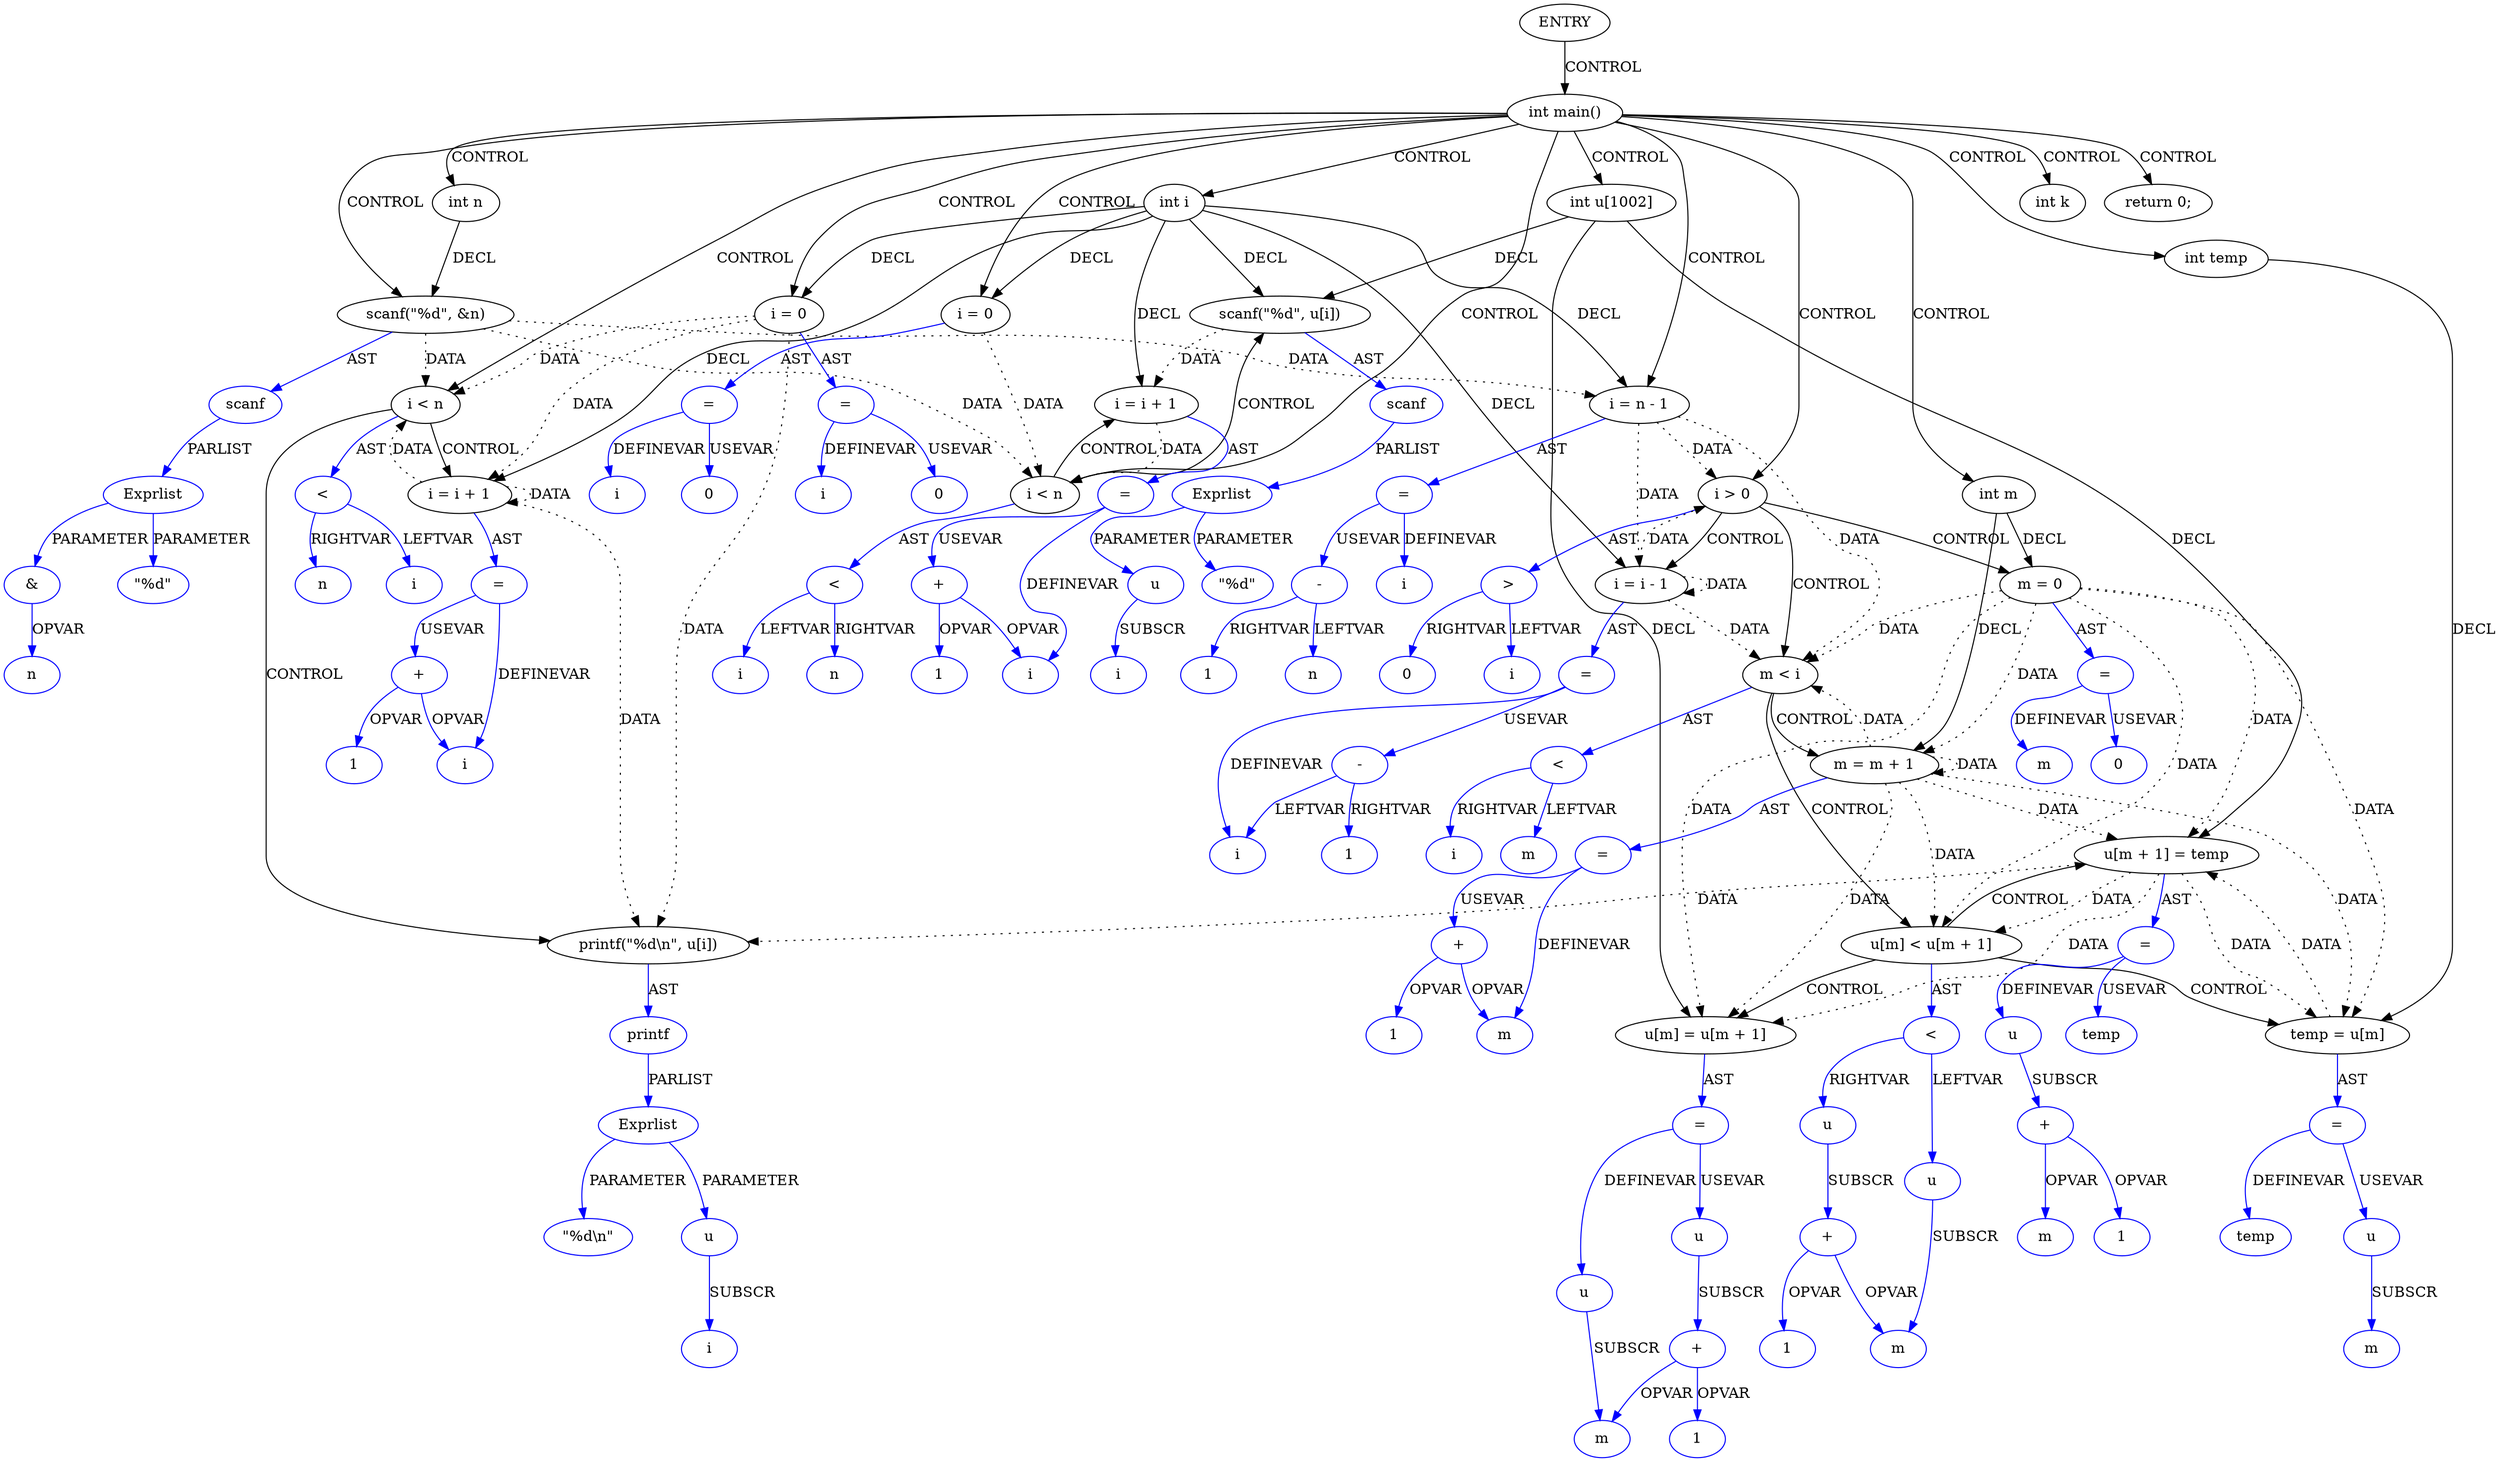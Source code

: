 digraph DotForMerge{
Node1 [label="ENTRY",type="ENTRY",coord="-1"];
Node2 [label="int main()",type="CONTROL",coord="2"];
Node4 [label="int u[1002]",type="DECL",coord="4",varname="u",vartype="int[]"];
Node5 [label="int i",type="DECL",coord="5",varname="i",vartype="int"];
Node6 [label="int n",type="DECL",coord="5",varname="n",vartype="int"];
Node7 [label="int m",type="DECL",coord="5",varname="m",vartype="int"];
Node8 [label="int temp",type="DECL",coord="5",varname="temp",vartype="int"];
Node9 [label="int k",type="DECL",coord="5",varname="k",vartype="int"];
Node10 [label="scanf(\"%d\", &n)",type="CALL",coord="6"];
Node11 [label="scanf",type="FUNCNAME",coord="6",color=blue];
Node12 [label="Exprlist",type="EXPRS",coord="6",color=blue];
Node13 [label="\"%d\"",type="CONST",coord="6",color=blue];
Node14 [label="&",type="OP",coord="6",color=blue];
Node15 [label="n",type="VAR",coord="6",color=blue];
Node16 [label="i = 0",type="ASSIGN",coord="7"];
Node17 [label="=",type="ASSIGNOP",coord="7",color=blue];
Node18 [label="i",type="VAR",coord="7",color=blue];
Node19 [label="0",type="CONST",coord="7",color=blue];
Node20 [label="i < n",type="CONTROL",coord="7"];
Node23 [label="scanf(\"%d\", u[i])",type="CALL",coord="9"];
Node24 [label="scanf",type="FUNCNAME",coord="9",color=blue];
Node25 [label="Exprlist",type="EXPRS",coord="9",color=blue];
Node26 [label="\"%d\"",type="CONST",coord="9",color=blue];
Node27 [label="u",type="ARRVAR",coord="9",color=blue];
Node28 [label="i",type="VAR",coord="9",color=blue];
Node29 [label="i = i + 1",type="ASSIGN",coord="7"];
Node30 [label="=",type="ASSIGNOP",coord="7",color=blue];
Node31 [label="i",type="VAR",coord="7",color=blue];
Node32 [label="+",type="OP",coord="7",color=blue];
Node33 [label="1",type="CONST",coord="7",color=blue];
Node34 [label="<",type="OP",coord="7",color=blue];
Node35 [label="i",type="VAR",coord="7",color=blue];
Node36 [label="n",type="VAR",coord="7",color=blue];
Node37 [label="i = n - 1",type="ASSIGN",coord="12"];
Node38 [label="=",type="ASSIGNOP",coord="12",color=blue];
Node39 [label="i",type="VAR",coord="12",color=blue];
Node40 [label="-",type="OP",coord="12",color=blue];
Node41 [label="n",type="VAR",coord="12",color=blue];
Node42 [label="1",type="CONST",coord="12",color=blue];
Node43 [label="i > 0",type="CONTROL",coord="12"];
Node46 [label="m = 0",type="ASSIGN",coord="14"];
Node47 [label="=",type="ASSIGNOP",coord="14",color=blue];
Node48 [label="m",type="VAR",coord="14",color=blue];
Node49 [label="0",type="CONST",coord="14",color=blue];
Node50 [label="m < i",type="CONTROL",coord="14"];
Node53 [label="u[m] < u[m + 1]",type="CONTROL",coord="16"];
Node55 [label="temp = u[m]",type="ASSIGN",coord="18"];
Node56 [label="=",type="ASSIGNOP",coord="18",color=blue];
Node57 [label="temp",type="VAR",coord="18",color=blue];
Node58 [label="u",type="ARRVAR",coord="18",color=blue];
Node59 [label="m",type="VAR",coord="18",color=blue];
Node60 [label="u[m] = u[m + 1]",type="ASSIGN",coord="19"];
Node61 [label="=",type="ASSIGNOP",coord="19",color=blue];
Node62 [label="u",type="ARRVAR",coord="19",color=blue];
Node63 [label="m",type="VAR",coord="19",color=blue];
Node64 [label="u",type="ARRVAR",coord="19",color=blue];
Node65 [label="+",type="OP",coord="19",color=blue];
Node66 [label="1",type="CONST",coord="19",color=blue];
Node67 [label="u[m + 1] = temp",type="ASSIGN",coord="20"];
Node68 [label="=",type="ASSIGNOP",coord="20",color=blue];
Node69 [label="u",type="ARRVAR",coord="20",color=blue];
Node70 [label="+",type="OP",coord="20",color=blue];
Node71 [label="m",type="VAR",coord="20",color=blue];
Node72 [label="1",type="CONST",coord="20",color=blue];
Node73 [label="temp",type="VAR",coord="20",color=blue];
Node74 [label="<",type="OP",coord="16",color=blue];
Node75 [label="u",type="ARRVAR",coord="16",color=blue];
Node76 [label="m",type="VAR",coord="16",color=blue];
Node77 [label="u",type="ARRVAR",coord="16",color=blue];
Node78 [label="+",type="OP",coord="16",color=blue];
Node79 [label="1",type="CONST",coord="16",color=blue];
Node80 [label="m = m + 1",type="ASSIGN",coord="14"];
Node81 [label="=",type="ASSIGNOP",coord="14",color=blue];
Node82 [label="m",type="VAR",coord="14",color=blue];
Node83 [label="+",type="OP",coord="14",color=blue];
Node84 [label="1",type="CONST",coord="14",color=blue];
Node85 [label="<",type="OP",coord="14",color=blue];
Node86 [label="m",type="VAR",coord="14",color=blue];
Node87 [label="i",type="VAR",coord="14",color=blue];
Node88 [label="i = i - 1",type="ASSIGN",coord="12"];
Node89 [label="=",type="ASSIGNOP",coord="12",color=blue];
Node90 [label="i",type="VAR",coord="12",color=blue];
Node91 [label="-",type="OP",coord="12",color=blue];
Node92 [label="1",type="CONST",coord="12",color=blue];
Node93 [label=">",type="OP",coord="12",color=blue];
Node94 [label="i",type="VAR",coord="12",color=blue];
Node95 [label="0",type="CONST",coord="12",color=blue];
Node96 [label="i = 0",type="ASSIGN",coord="24"];
Node97 [label="=",type="ASSIGNOP",coord="24",color=blue];
Node98 [label="i",type="VAR",coord="24",color=blue];
Node99 [label="0",type="CONST",coord="24",color=blue];
Node100 [label="i < n",type="CONTROL",coord="24"];
Node103 [label="printf(\"%d\\n\", u[i])",type="CALL",coord="26"];
Node104 [label="printf",type="FUNCNAME",coord="26",color=blue];
Node105 [label="Exprlist",type="EXPRS",coord="26",color=blue];
Node106 [label="\"%d\\n\"",type="CONST",coord="26",color=blue];
Node107 [label="u",type="ARRVAR",coord="26",color=blue];
Node108 [label="i",type="VAR",coord="26",color=blue];
Node109 [label="i = i + 1",type="ASSIGN",coord="24"];
Node110 [label="=",type="ASSIGNOP",coord="24",color=blue];
Node111 [label="i",type="VAR",coord="24",color=blue];
Node112 [label="+",type="OP",coord="24",color=blue];
Node113 [label="1",type="CONST",coord="24",color=blue];
Node114 [label="<",type="OP",coord="24",color=blue];
Node115 [label="i",type="VAR",coord="24",color=blue];
Node116 [label="n",type="VAR",coord="24",color=blue];
Node117 [label="return 0;",type="RETURN",coord="28"];
Node1->Node2 [label = "CONTROL" ];
Node2->Node4 [label = "CONTROL" ];
Node2->Node5 [label = "CONTROL" ];
Node2->Node6 [label = "CONTROL" ];
Node2->Node7 [label = "CONTROL" ];
Node2->Node8 [label = "CONTROL" ];
Node2->Node9 [label = "CONTROL" ];
Node2->Node10 [label = "CONTROL" ];
Node2->Node16 [label = "CONTROL" ];
Node2->Node20 [label = "CONTROL" ];
Node2->Node37 [label = "CONTROL" ];
Node2->Node43 [label = "CONTROL" ];
Node2->Node96 [label = "CONTROL" ];
Node2->Node100 [label = "CONTROL" ];
Node2->Node117 [label = "CONTROL" ];
Node20->Node23 [label = "CONTROL" ];
Node20->Node29 [label = "CONTROL" ];
Node43->Node46 [label = "CONTROL" ];
Node43->Node50 [label = "CONTROL" ];
Node43->Node88 [label = "CONTROL" ];
Node50->Node53 [label = "CONTROL" ];
Node50->Node80 [label = "CONTROL" ];
Node53->Node55 [label = "CONTROL" ];
Node53->Node60 [label = "CONTROL" ];
Node53->Node67 [label = "CONTROL" ];
Node100->Node103 [label = "CONTROL" ];
Node100->Node109 [label = "CONTROL" ];
Node10->Node20 [label = "DATA", style = dotted ]
Node10->Node37 [label = "DATA", style = dotted ]
Node10->Node100 [label = "DATA", style = dotted ]
Node16->Node20 [label = "DATA", style = dotted ]
Node23->Node29 [label = "DATA", style = dotted ]
Node29->Node20 [label = "DATA", style = dotted ]
Node37->Node43 [label = "DATA", style = dotted ]
Node37->Node50 [label = "DATA", style = dotted ]
Node37->Node88 [label = "DATA", style = dotted ]
Node46->Node50 [label = "DATA", style = dotted ]
Node46->Node53 [label = "DATA", style = dotted ]
Node46->Node55 [label = "DATA", style = dotted ]
Node46->Node60 [label = "DATA", style = dotted ]
Node46->Node67 [label = "DATA", style = dotted ]
Node46->Node80 [label = "DATA", style = dotted ]
Node55->Node67 [label = "DATA", style = dotted ]
Node67->Node53 [label = "DATA", style = dotted ]
Node67->Node55 [label = "DATA", style = dotted ]
Node67->Node60 [label = "DATA", style = dotted ]
Node67->Node103 [label = "DATA", style = dotted ]
Node80->Node50 [label = "DATA", style = dotted ]
Node80->Node53 [label = "DATA", style = dotted ]
Node80->Node55 [label = "DATA", style = dotted ]
Node80->Node60 [label = "DATA", style = dotted ]
Node80->Node67 [label = "DATA", style = dotted ]
Node80->Node80 [label = "DATA", style = dotted ]
Node88->Node43 [label = "DATA", style = dotted ]
Node88->Node50 [label = "DATA", style = dotted ]
Node88->Node88 [label = "DATA", style = dotted ]
Node96->Node100 [label = "DATA", style = dotted ]
Node96->Node103 [label = "DATA", style = dotted ]
Node96->Node109 [label = "DATA", style = dotted ]
Node109->Node100 [label = "DATA", style = dotted ]
Node109->Node103 [label = "DATA", style = dotted ]
Node109->Node109 [label = "DATA", style = dotted ]
Node4->Node67 [label = "DECL"]
Node4->Node60 [label = "DECL"]
Node4->Node23 [label = "DECL"]
Node5->Node96 [label = "DECL"]
Node5->Node37 [label = "DECL"]
Node5->Node88 [label = "DECL"]
Node5->Node109 [label = "DECL"]
Node5->Node29 [label = "DECL"]
Node5->Node23 [label = "DECL"]
Node5->Node16 [label = "DECL"]
Node6->Node10 [label = "DECL"]
Node7->Node46 [label = "DECL"]
Node7->Node80 [label = "DECL"]
Node8->Node55 [label = "DECL"]
Node10->Node11 [label = "AST" color=blue]
Node11->Node12 [label = "PARLIST" color=blue]
Node12->Node13 [label = "PARAMETER" color=blue]
Node12->Node14 [label = "PARAMETER" color=blue]
Node14->Node15 [label = "OPVAR" color=blue]
Node16->Node17 [label = "AST" color=blue]
Node17->Node18 [label = "DEFINEVAR" color=blue]
Node17->Node19 [label = "USEVAR" color=blue]
Node20->Node34 [label = "AST" color=blue]
Node23->Node24 [label = "AST" color=blue]
Node24->Node25 [label = "PARLIST" color=blue]
Node25->Node26 [label = "PARAMETER" color=blue]
Node25->Node27 [label = "PARAMETER" color=blue]
Node27->Node28 [label = "SUBSCR" color=blue]
Node29->Node30 [label = "AST" color=blue]
Node30->Node31 [label = "DEFINEVAR" color=blue]
Node30->Node32 [label = "USEVAR" color=blue]
Node32->Node31 [label = "OPVAR" color=blue]
Node32->Node33 [label = "OPVAR" color=blue]
Node34->Node35 [label = "LEFTVAR" color=blue]
Node34->Node36 [label = "RIGHTVAR" color=blue]
Node37->Node38 [label = "AST" color=blue]
Node38->Node39 [label = "DEFINEVAR" color=blue]
Node38->Node40 [label = "USEVAR" color=blue]
Node40->Node41 [label = "LEFTVAR" color=blue]
Node40->Node42 [label = "RIGHTVAR" color=blue]
Node43->Node93 [label = "AST" color=blue]
Node46->Node47 [label = "AST" color=blue]
Node47->Node48 [label = "DEFINEVAR" color=blue]
Node47->Node49 [label = "USEVAR" color=blue]
Node50->Node85 [label = "AST" color=blue]
Node53->Node74 [label = "AST" color=blue]
Node55->Node56 [label = "AST" color=blue]
Node56->Node57 [label = "DEFINEVAR" color=blue]
Node56->Node58 [label = "USEVAR" color=blue]
Node58->Node59 [label = "SUBSCR" color=blue]
Node60->Node61 [label = "AST" color=blue]
Node61->Node62 [label = "DEFINEVAR" color=blue]
Node61->Node64 [label = "USEVAR" color=blue]
Node62->Node63 [label = "SUBSCR" color=blue]
Node64->Node65 [label = "SUBSCR" color=blue]
Node65->Node63 [label = "OPVAR" color=blue]
Node65->Node66 [label = "OPVAR" color=blue]
Node67->Node68 [label = "AST" color=blue]
Node68->Node69 [label = "DEFINEVAR" color=blue]
Node68->Node73 [label = "USEVAR" color=blue]
Node69->Node70 [label = "SUBSCR" color=blue]
Node70->Node71 [label = "OPVAR" color=blue]
Node70->Node72 [label = "OPVAR" color=blue]
Node74->Node75 [label = "LEFTVAR" color=blue]
Node74->Node77 [label = "RIGHTVAR" color=blue]
Node75->Node76 [label = "SUBSCR" color=blue]
Node77->Node78 [label = "SUBSCR" color=blue]
Node78->Node76 [label = "OPVAR" color=blue]
Node78->Node79 [label = "OPVAR" color=blue]
Node80->Node81 [label = "AST" color=blue]
Node81->Node82 [label = "DEFINEVAR" color=blue]
Node81->Node83 [label = "USEVAR" color=blue]
Node83->Node82 [label = "OPVAR" color=blue]
Node83->Node84 [label = "OPVAR" color=blue]
Node85->Node86 [label = "LEFTVAR" color=blue]
Node85->Node87 [label = "RIGHTVAR" color=blue]
Node88->Node89 [label = "AST" color=blue]
Node89->Node90 [label = "DEFINEVAR" color=blue]
Node89->Node91 [label = "USEVAR" color=blue]
Node91->Node90 [label = "LEFTVAR" color=blue]
Node91->Node92 [label = "RIGHTVAR" color=blue]
Node93->Node94 [label = "LEFTVAR" color=blue]
Node93->Node95 [label = "RIGHTVAR" color=blue]
Node96->Node97 [label = "AST" color=blue]
Node97->Node98 [label = "DEFINEVAR" color=blue]
Node97->Node99 [label = "USEVAR" color=blue]
Node100->Node114 [label = "AST" color=blue]
Node103->Node104 [label = "AST" color=blue]
Node104->Node105 [label = "PARLIST" color=blue]
Node105->Node106 [label = "PARAMETER" color=blue]
Node105->Node107 [label = "PARAMETER" color=blue]
Node107->Node108 [label = "SUBSCR" color=blue]
Node109->Node110 [label = "AST" color=blue]
Node110->Node111 [label = "DEFINEVAR" color=blue]
Node110->Node112 [label = "USEVAR" color=blue]
Node112->Node111 [label = "OPVAR" color=blue]
Node112->Node113 [label = "OPVAR" color=blue]
Node114->Node115 [label = "LEFTVAR" color=blue]
Node114->Node116 [label = "RIGHTVAR" color=blue]
}
